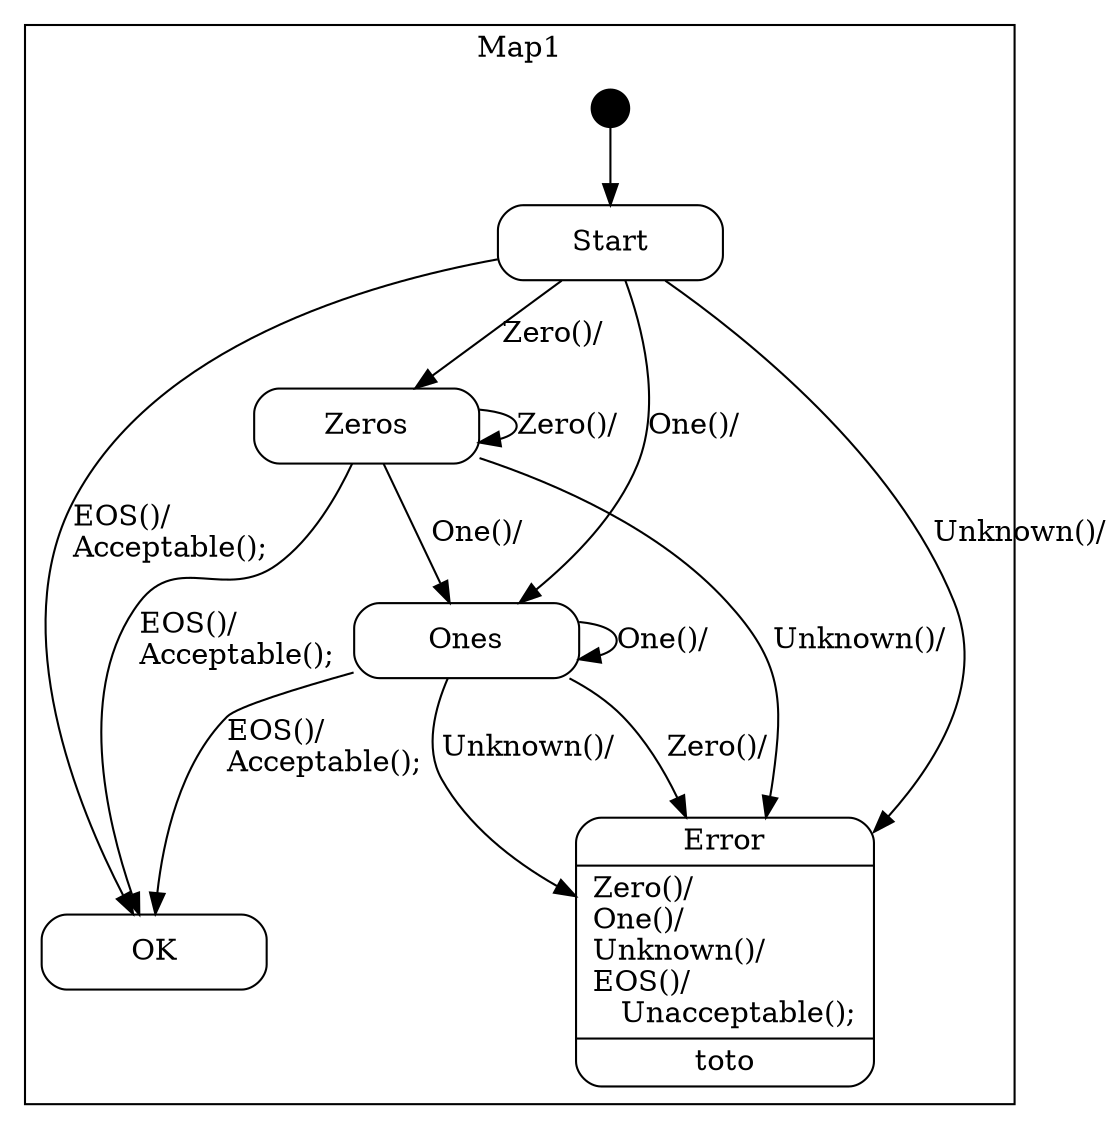 digraph AppClass {

    node
        [shape=Mrecord width=1.5];

    subgraph cluster_Map1 {

        label="Map1";

        //
        // States (Nodes)
        //

        "Map1::Start"
            [label="{Start}"];

        "Map1::Zeros"
            [label="{Zeros}"];

        "Map1::Ones"
            [label="{Ones}"];

        "Map1::OK"
            [label="{OK}"];

        "Map1::Error"
            [label="{Error|Zero()/\lOne()/\lUnknown()/\lEOS()/\l&nbsp;&nbsp;&nbsp;Unacceptable();\l|toto}"];

        "%start"
            [label="" shape=circle style=filled fillcolor=black width=0.25];

    }

    //
    // Transitions (Edges)
    //

    "Map1::Start" -> "Map1::Zeros"
        [label="Zero()/\l"];

    "Map1::Start" -> "Map1::Ones"
        [label="One()/\l"];

    "Map1::Start" -> "Map1::Error"
        [label="Unknown()/\l"];

    "Map1::Start" -> "Map1::OK"
        [label="EOS()/\lAcceptable();\l"];

    "Map1::Zeros" -> "Map1::Zeros"
        [label="Zero()/\l"];

    "Map1::Zeros" -> "Map1::Ones"
        [label="One()/\l"];

    "Map1::Zeros" -> "Map1::Error"
        [label="Unknown()/\l"];

    "Map1::Zeros" -> "Map1::OK"
        [label="EOS()/\lAcceptable();\l"];

    "Map1::Ones" -> "Map1::Error"
        [label="Zero()/\l"];

    "Map1::Ones" -> "Map1::Ones"
        [label="One()/\l"];

    "Map1::Ones" -> "Map1::Error"
        [label="Unknown()/\l"];

    "Map1::Ones" -> "Map1::OK"
        [label="EOS()/\lAcceptable();\l"];

    "%start" -> "Map1::Start"

}
